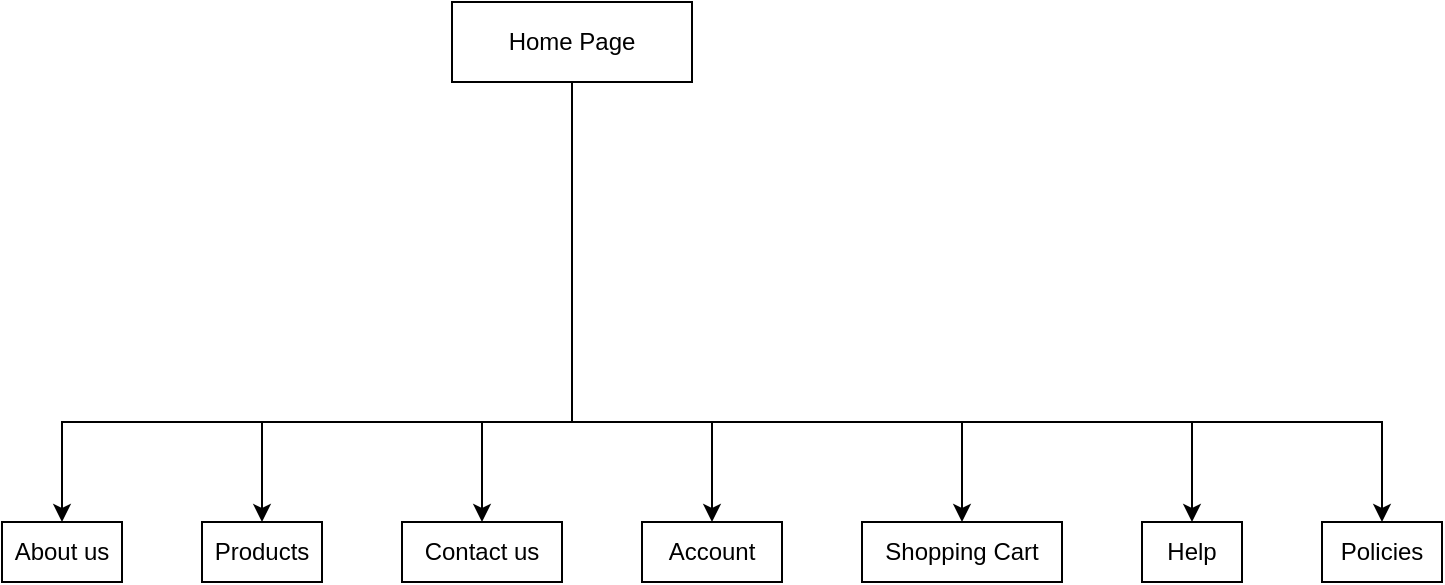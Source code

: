 <mxfile version="24.7.7">
  <diagram name="Page-1" id="IoNV0txt_ILuziSCk4Js">
    <mxGraphModel dx="1360" dy="795" grid="1" gridSize="10" guides="1" tooltips="1" connect="1" arrows="1" fold="1" page="1" pageScale="1" pageWidth="850" pageHeight="1100" math="0" shadow="0">
      <root>
        <mxCell id="0" />
        <mxCell id="1" parent="0" />
        <mxCell id="fcqO3s_JAQGIZoh2bYVj-2" style="edgeStyle=orthogonalEdgeStyle;rounded=0;orthogonalLoop=1;jettySize=auto;html=1;entryX=0.5;entryY=0;entryDx=0;entryDy=0;" edge="1" parent="1" source="fcqO3s_JAQGIZoh2bYVj-1" target="fcqO3s_JAQGIZoh2bYVj-3">
          <mxGeometry relative="1" as="geometry">
            <mxPoint x="290" y="260" as="targetPoint" />
            <Array as="points">
              <mxPoint x="425" y="220" />
              <mxPoint x="170" y="220" />
            </Array>
          </mxGeometry>
        </mxCell>
        <mxCell id="fcqO3s_JAQGIZoh2bYVj-1" value="Home Page" style="rounded=0;whiteSpace=wrap;html=1;" vertex="1" parent="1">
          <mxGeometry x="365" y="10" width="120" height="40" as="geometry" />
        </mxCell>
        <mxCell id="fcqO3s_JAQGIZoh2bYVj-3" value="About us" style="rounded=0;whiteSpace=wrap;html=1;" vertex="1" parent="1">
          <mxGeometry x="140" y="270" width="60" height="30" as="geometry" />
        </mxCell>
        <mxCell id="fcqO3s_JAQGIZoh2bYVj-4" value="" style="endArrow=classic;html=1;rounded=0;exitX=0.5;exitY=1;exitDx=0;exitDy=0;" edge="1" parent="1" source="fcqO3s_JAQGIZoh2bYVj-1" target="fcqO3s_JAQGIZoh2bYVj-5">
          <mxGeometry width="50" height="50" relative="1" as="geometry">
            <mxPoint x="400" y="440" as="sourcePoint" />
            <mxPoint x="425" y="260" as="targetPoint" />
            <Array as="points">
              <mxPoint x="425" y="220" />
              <mxPoint x="270" y="220" />
            </Array>
          </mxGeometry>
        </mxCell>
        <mxCell id="fcqO3s_JAQGIZoh2bYVj-5" value="Products" style="rounded=0;whiteSpace=wrap;html=1;" vertex="1" parent="1">
          <mxGeometry x="240" y="270" width="60" height="30" as="geometry" />
        </mxCell>
        <mxCell id="fcqO3s_JAQGIZoh2bYVj-6" value="" style="endArrow=classic;html=1;rounded=0;exitX=0.5;exitY=1;exitDx=0;exitDy=0;" edge="1" parent="1" source="fcqO3s_JAQGIZoh2bYVj-1" target="fcqO3s_JAQGIZoh2bYVj-7">
          <mxGeometry width="50" height="50" relative="1" as="geometry">
            <mxPoint x="400" y="440" as="sourcePoint" />
            <mxPoint x="450" y="390" as="targetPoint" />
            <Array as="points">
              <mxPoint x="425" y="220" />
              <mxPoint x="380" y="220" />
            </Array>
          </mxGeometry>
        </mxCell>
        <mxCell id="fcqO3s_JAQGIZoh2bYVj-7" value="Contact us" style="rounded=0;whiteSpace=wrap;html=1;" vertex="1" parent="1">
          <mxGeometry x="340" y="270" width="80" height="30" as="geometry" />
        </mxCell>
        <mxCell id="fcqO3s_JAQGIZoh2bYVj-8" value="" style="endArrow=classic;html=1;rounded=0;exitX=0.5;exitY=1;exitDx=0;exitDy=0;" edge="1" parent="1" source="fcqO3s_JAQGIZoh2bYVj-1" target="fcqO3s_JAQGIZoh2bYVj-9">
          <mxGeometry width="50" height="50" relative="1" as="geometry">
            <mxPoint x="400" y="440" as="sourcePoint" />
            <mxPoint x="450" y="390" as="targetPoint" />
            <Array as="points">
              <mxPoint x="425" y="220" />
              <mxPoint x="495" y="220" />
            </Array>
          </mxGeometry>
        </mxCell>
        <mxCell id="fcqO3s_JAQGIZoh2bYVj-9" value="Account" style="rounded=0;whiteSpace=wrap;html=1;" vertex="1" parent="1">
          <mxGeometry x="460" y="270" width="70" height="30" as="geometry" />
        </mxCell>
        <mxCell id="fcqO3s_JAQGIZoh2bYVj-10" value="" style="endArrow=classic;html=1;rounded=0;exitX=0.5;exitY=1;exitDx=0;exitDy=0;" edge="1" parent="1" source="fcqO3s_JAQGIZoh2bYVj-1" target="fcqO3s_JAQGIZoh2bYVj-11">
          <mxGeometry width="50" height="50" relative="1" as="geometry">
            <mxPoint x="400" y="440" as="sourcePoint" />
            <mxPoint x="450" y="390" as="targetPoint" />
            <Array as="points">
              <mxPoint x="425" y="220" />
              <mxPoint x="620" y="220" />
            </Array>
          </mxGeometry>
        </mxCell>
        <mxCell id="fcqO3s_JAQGIZoh2bYVj-11" value="Shopping Cart" style="rounded=0;whiteSpace=wrap;html=1;" vertex="1" parent="1">
          <mxGeometry x="570" y="270" width="100" height="30" as="geometry" />
        </mxCell>
        <mxCell id="fcqO3s_JAQGIZoh2bYVj-12" value="" style="endArrow=classic;html=1;rounded=0;exitX=0.5;exitY=1;exitDx=0;exitDy=0;" edge="1" parent="1" source="fcqO3s_JAQGIZoh2bYVj-1" target="fcqO3s_JAQGIZoh2bYVj-13">
          <mxGeometry width="50" height="50" relative="1" as="geometry">
            <mxPoint x="400" y="380" as="sourcePoint" />
            <mxPoint x="450" y="330" as="targetPoint" />
            <Array as="points">
              <mxPoint x="425" y="220" />
              <mxPoint x="735" y="220" />
            </Array>
          </mxGeometry>
        </mxCell>
        <mxCell id="fcqO3s_JAQGIZoh2bYVj-13" value="Help" style="rounded=0;whiteSpace=wrap;html=1;" vertex="1" parent="1">
          <mxGeometry x="710" y="270" width="50" height="30" as="geometry" />
        </mxCell>
        <mxCell id="fcqO3s_JAQGIZoh2bYVj-14" value="" style="endArrow=classic;html=1;rounded=0;exitX=0.5;exitY=1;exitDx=0;exitDy=0;" edge="1" parent="1" source="fcqO3s_JAQGIZoh2bYVj-1" target="fcqO3s_JAQGIZoh2bYVj-15">
          <mxGeometry width="50" height="50" relative="1" as="geometry">
            <mxPoint x="400" y="380" as="sourcePoint" />
            <mxPoint x="560" y="460" as="targetPoint" />
            <Array as="points">
              <mxPoint x="425" y="220" />
              <mxPoint x="830" y="220" />
            </Array>
          </mxGeometry>
        </mxCell>
        <mxCell id="fcqO3s_JAQGIZoh2bYVj-15" value="Policies" style="rounded=0;whiteSpace=wrap;html=1;" vertex="1" parent="1">
          <mxGeometry x="800" y="270" width="60" height="30" as="geometry" />
        </mxCell>
      </root>
    </mxGraphModel>
  </diagram>
</mxfile>
